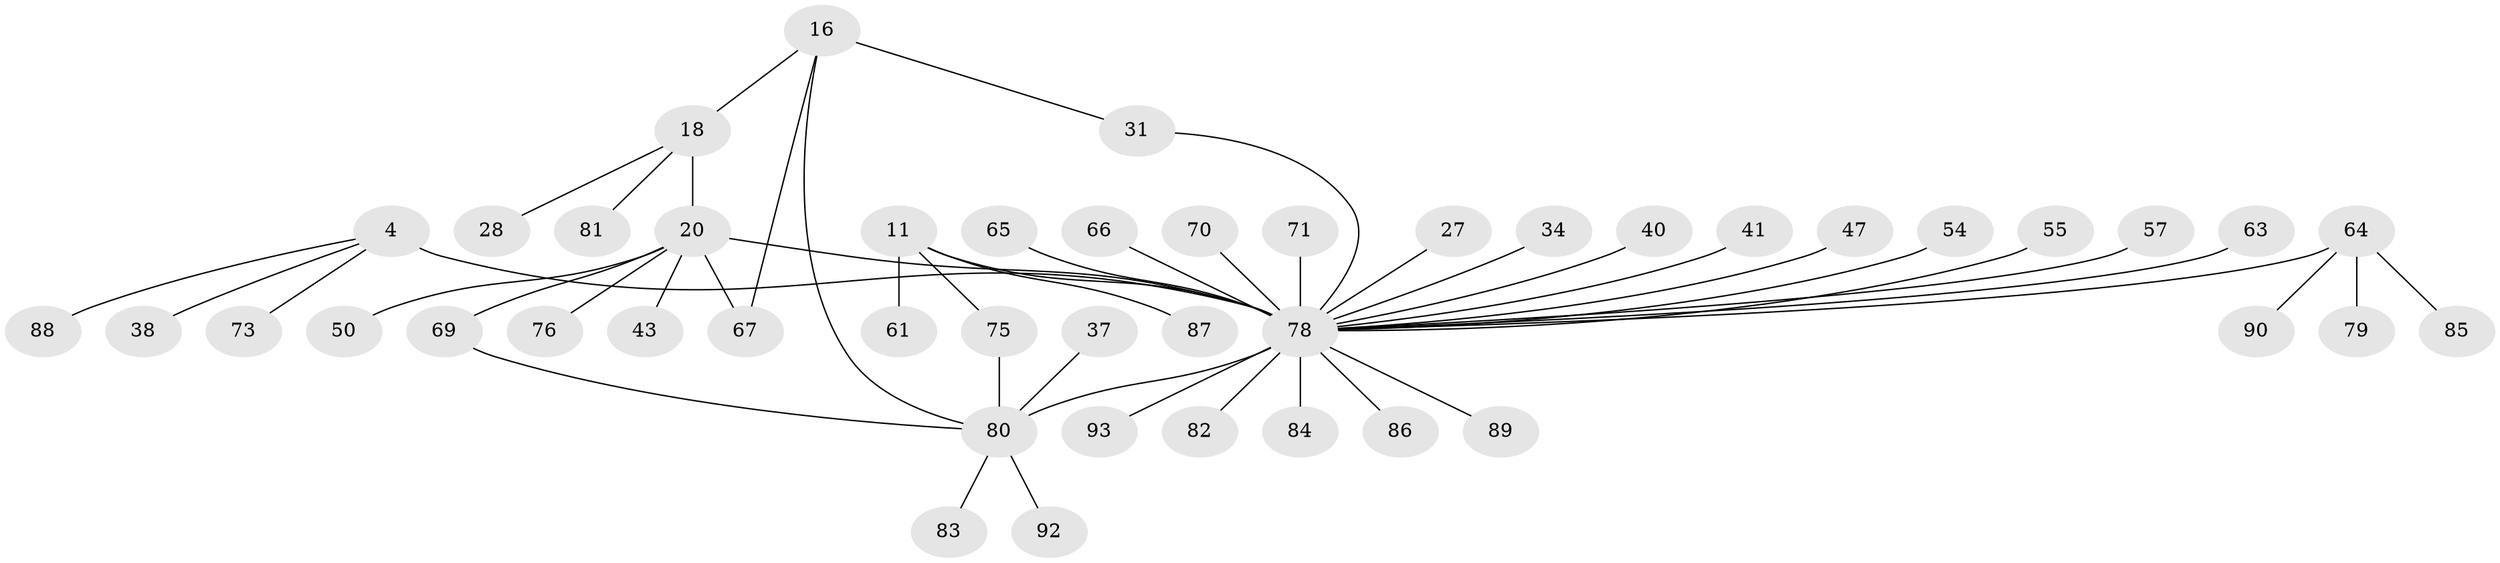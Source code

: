 // original degree distribution, {5: 0.043010752688172046, 10: 0.021505376344086023, 9: 0.021505376344086023, 11: 0.021505376344086023, 7: 0.021505376344086023, 6: 0.043010752688172046, 4: 0.043010752688172046, 8: 0.021505376344086023, 3: 0.053763440860215055, 1: 0.5698924731182796, 2: 0.13978494623655913}
// Generated by graph-tools (version 1.1) at 2025/55/03/09/25 04:55:32]
// undirected, 46 vertices, 50 edges
graph export_dot {
graph [start="1"]
  node [color=gray90,style=filled];
  4 [super="+1"];
  11 [super="+10"];
  16 [super="+14"];
  18 [super="+17"];
  20 [super="+19"];
  27;
  28;
  31;
  34;
  37;
  38;
  40;
  41;
  43;
  47;
  50;
  54;
  55;
  57;
  61;
  63 [super="+62"];
  64 [super="+8+21+35+36"];
  65;
  66;
  67 [super="+56"];
  69 [super="+58"];
  70;
  71;
  73;
  75;
  76;
  78 [super="+53+59+72"];
  79;
  80 [super="+44+29+15"];
  81;
  82;
  83;
  84;
  85;
  86;
  87 [super="+74"];
  88;
  89;
  90 [super="+77"];
  92 [super="+91"];
  93 [super="+46"];
  4 -- 38;
  4 -- 73;
  4 -- 88;
  4 -- 78 [weight=5];
  11 -- 75;
  11 -- 61;
  11 -- 87;
  11 -- 78 [weight=4];
  16 -- 18;
  16 -- 67;
  16 -- 31;
  16 -- 80 [weight=5];
  18 -- 20 [weight=4];
  18 -- 28;
  18 -- 81;
  20 -- 50;
  20 -- 43;
  20 -- 76;
  20 -- 69;
  20 -- 67;
  20 -- 78 [weight=4];
  27 -- 78;
  31 -- 78;
  34 -- 78;
  37 -- 80;
  40 -- 78;
  41 -- 78;
  47 -- 78;
  54 -- 78;
  55 -- 78;
  57 -- 78;
  63 -- 78;
  64 -- 79;
  64 -- 85;
  64 -- 90;
  64 -- 78 [weight=4];
  65 -- 78;
  66 -- 78;
  69 -- 80;
  70 -- 78;
  71 -- 78;
  75 -- 80;
  78 -- 80 [weight=6];
  78 -- 82;
  78 -- 84;
  78 -- 86;
  78 -- 89;
  78 -- 93;
  80 -- 83;
  80 -- 92;
}
